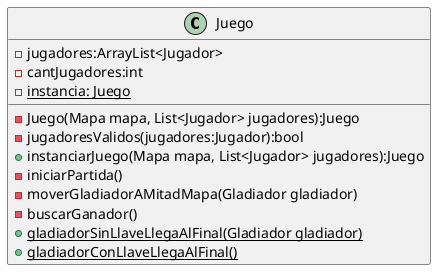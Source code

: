 @startuml
class Juego {
    - jugadores:ArrayList<Jugador>
    - cantJugadores:int
    - {static}instancia: Juego
    - Juego(Mapa mapa, List<Jugador> jugadores):Juego
    - jugadoresValidos(jugadores:Jugador):bool
    + instanciarJuego(Mapa mapa, List<Jugador> jugadores):Juego
    - iniciarPartida()
    - moverGladiadorAMitadMapa(Gladiador gladiador)
    - buscarGanador()
    + {static}gladiadorSinLlaveLlegaAlFinal(Gladiador gladiador)
    + {static} gladiadorConLlaveLlegaAlFinal()

}
@enduml